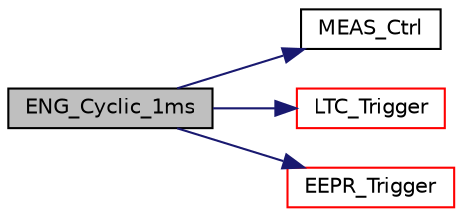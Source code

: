 digraph "ENG_Cyclic_1ms"
{
  edge [fontname="Helvetica",fontsize="10",labelfontname="Helvetica",labelfontsize="10"];
  node [fontname="Helvetica",fontsize="10",shape=record];
  rankdir="LR";
  Node98 [label="ENG_Cyclic_1ms",height=0.2,width=0.4,color="black", fillcolor="grey75", style="filled", fontcolor="black"];
  Node98 -> Node99 [color="midnightblue",fontsize="10",style="solid",fontname="Helvetica"];
  Node99 [label="MEAS_Ctrl",height=0.2,width=0.4,color="black", fillcolor="white", style="filled",URL="$meas_8c.html#a19e07286226192e32f876733e9d83f6b"];
  Node98 -> Node100 [color="midnightblue",fontsize="10",style="solid",fontname="Helvetica"];
  Node100 [label="LTC_Trigger",height=0.2,width=0.4,color="red", fillcolor="white", style="filled",URL="$ltc_8c.html#accb6d35a38500c642797d2f7b32f44cb",tooltip="trigger function for the LTC driver state machine. "];
  Node98 -> Node165 [color="midnightblue",fontsize="10",style="solid",fontname="Helvetica"];
  Node165 [label="EEPR_Trigger",height=0.2,width=0.4,color="red", fillcolor="white", style="filled",URL="$eepr_8c.html#af4db18407693f62fa9a7375faf679f0b",tooltip="cyclic trigger of EEPROM State Machine, trigger cycle: 1ms trigger timer in units of 1ms ..."];
}

